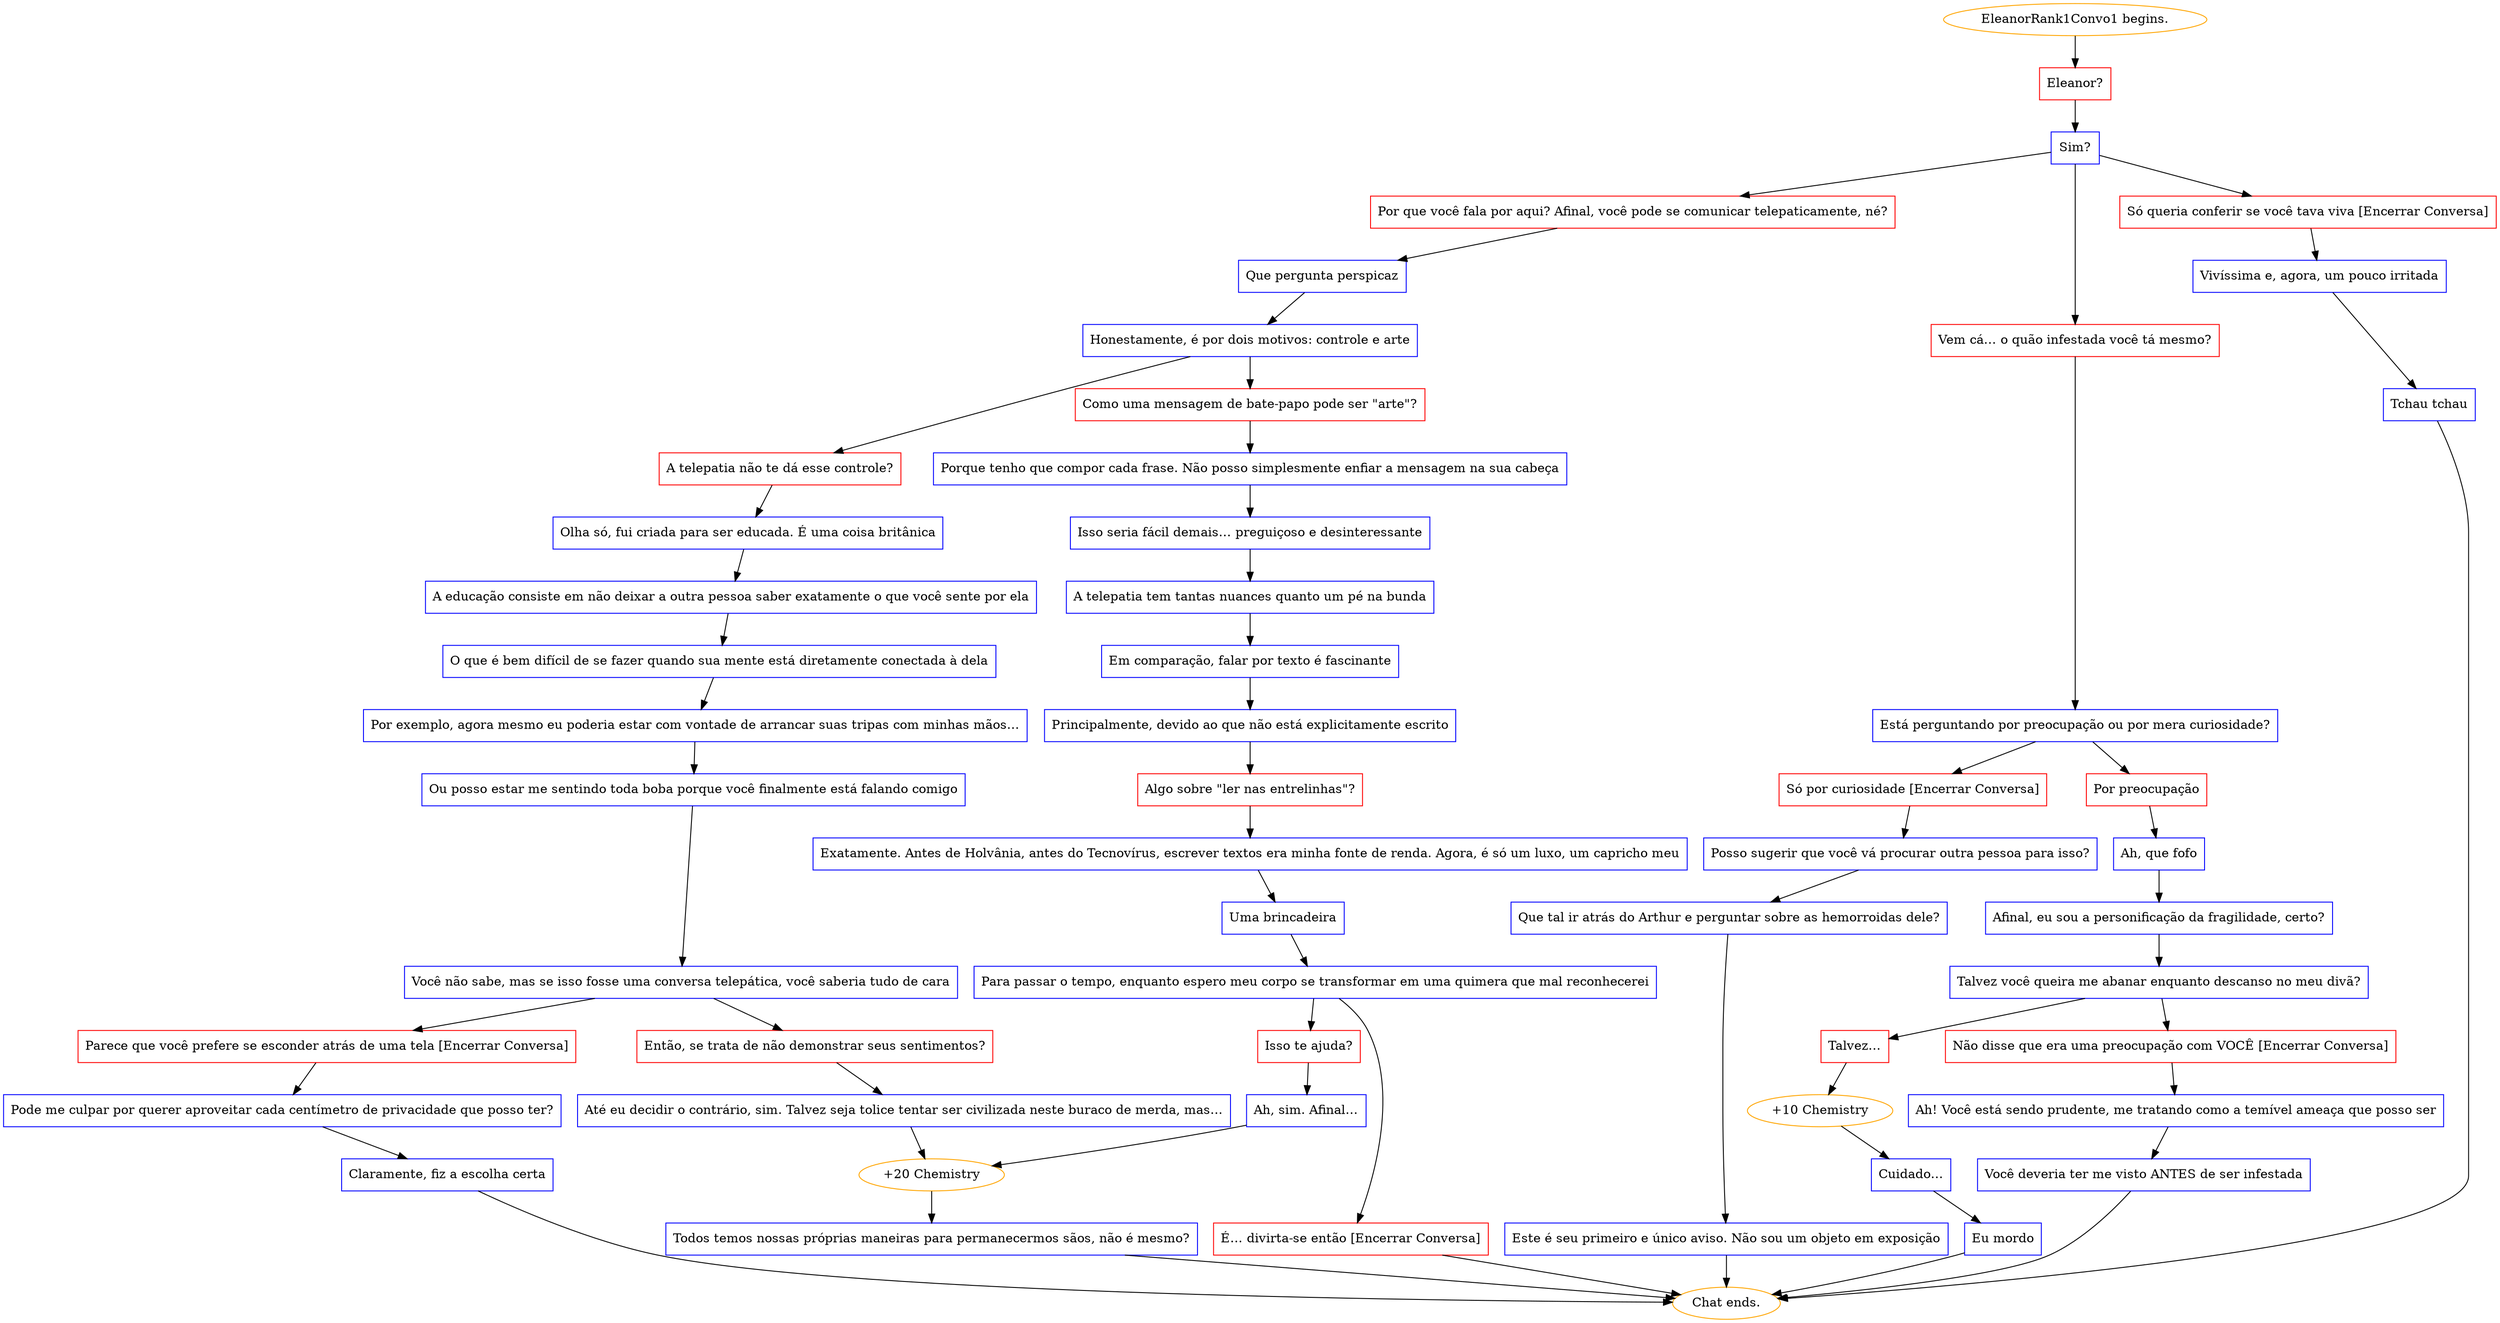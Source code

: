 digraph {
	"EleanorRank1Convo1 begins." [color=orange];
		"EleanorRank1Convo1 begins." -> j3707081045;
	j3707081045 [label="Eleanor?",shape=box,color=red];
		j3707081045 -> j356665136;
	j356665136 [label="Sim?",shape=box,color=blue];
		j356665136 -> j3487141514;
		j356665136 -> j1666688066;
		j356665136 -> j3110840122;
	j3487141514 [label="Por que você fala por aqui? Afinal, você pode se comunicar telepaticamente, né?",shape=box,color=red];
		j3487141514 -> j3345765624;
	j1666688066 [label="Vem cá… o quão infestada você tá mesmo?",shape=box,color=red];
		j1666688066 -> j4179171983;
	j3110840122 [label="Só queria conferir se você tava viva [Encerrar Conversa]",shape=box,color=red];
		j3110840122 -> j3431126639;
	j3345765624 [label="Que pergunta perspicaz",shape=box,color=blue];
		j3345765624 -> j3605171529;
	j4179171983 [label="Está perguntando por preocupação ou por mera curiosidade?",shape=box,color=blue];
		j4179171983 -> j3657639756;
		j4179171983 -> j2990133382;
	j3431126639 [label="Vivíssima e, agora, um pouco irritada",shape=box,color=blue];
		j3431126639 -> j3920462107;
	j3605171529 [label="Honestamente, é por dois motivos: controle e arte",shape=box,color=blue];
		j3605171529 -> j2757708250;
		j3605171529 -> j108426763;
	j3657639756 [label="Por preocupação",shape=box,color=red];
		j3657639756 -> j4113940815;
	j2990133382 [label="Só por curiosidade [Encerrar Conversa]",shape=box,color=red];
		j2990133382 -> j3158630320;
	j3920462107 [label="Tchau tchau",shape=box,color=blue];
		j3920462107 -> "Chat ends.";
	j2757708250 [label="A telepatia não te dá esse controle?",shape=box,color=red];
		j2757708250 -> j1923633250;
	j108426763 [label="Como uma mensagem de bate-papo pode ser \"arte\"?",shape=box,color=red];
		j108426763 -> j3851343834;
	j4113940815 [label="Ah, que fofo",shape=box,color=blue];
		j4113940815 -> j4128377549;
	j3158630320 [label="Posso sugerir que você vá procurar outra pessoa para isso?",shape=box,color=blue];
		j3158630320 -> j4271658515;
	"Chat ends." [color=orange];
	j1923633250 [label="Olha só, fui criada para ser educada. É uma coisa britânica",shape=box,color=blue];
		j1923633250 -> j1591664690;
	j3851343834 [label="Porque tenho que compor cada frase. Não posso simplesmente enfiar a mensagem na sua cabeça",shape=box,color=blue];
		j3851343834 -> j921386659;
	j4128377549 [label="Afinal, eu sou a personificação da fragilidade, certo?",shape=box,color=blue];
		j4128377549 -> j104668232;
	j4271658515 [label="Que tal ir atrás do Arthur e perguntar sobre as hemorroidas dele?",shape=box,color=blue];
		j4271658515 -> j2106676861;
	j1591664690 [label="A educação consiste em não deixar a outra pessoa saber exatamente o que você sente por ela",shape=box,color=blue];
		j1591664690 -> j4212154982;
	j921386659 [label="Isso seria fácil demais… preguiçoso e desinteressante",shape=box,color=blue];
		j921386659 -> j273197725;
	j104668232 [label="Talvez você queira me abanar enquanto descanso no meu divã?",shape=box,color=blue];
		j104668232 -> j3419334011;
		j104668232 -> j365180509;
	j2106676861 [label="Este é seu primeiro e único aviso. Não sou um objeto em exposição",shape=box,color=blue];
		j2106676861 -> "Chat ends.";
	j4212154982 [label="O que é bem difícil de se fazer quando sua mente está diretamente conectada à dela",shape=box,color=blue];
		j4212154982 -> j2408011460;
	j273197725 [label="A telepatia tem tantas nuances quanto um pé na bunda",shape=box,color=blue];
		j273197725 -> j1827477369;
	j3419334011 [label="Talvez…",shape=box,color=red];
		j3419334011 -> j2510158567;
	j365180509 [label="Não disse que era uma preocupação com VOCÊ [Encerrar Conversa]",shape=box,color=red];
		j365180509 -> j3782681833;
	j2408011460 [label="Por exemplo, agora mesmo eu poderia estar com vontade de arrancar suas tripas com minhas mãos…",shape=box,color=blue];
		j2408011460 -> j496033725;
	j1827477369 [label="Em comparação, falar por texto é fascinante",shape=box,color=blue];
		j1827477369 -> j1374977282;
	j2510158567 [label="+10 Chemistry",color=orange];
		j2510158567 -> j3195014963;
	j3782681833 [label="Ah! Você está sendo prudente, me tratando como a temível ameaça que posso ser",shape=box,color=blue];
		j3782681833 -> j2906953750;
	j496033725 [label="Ou posso estar me sentindo toda boba porque você finalmente está falando comigo",shape=box,color=blue];
		j496033725 -> j19480219;
	j1374977282 [label="Principalmente, devido ao que não está explicitamente escrito",shape=box,color=blue];
		j1374977282 -> j752932679;
	j3195014963 [label="Cuidado…",shape=box,color=blue];
		j3195014963 -> j3416075102;
	j2906953750 [label="Você deveria ter me visto ANTES de ser infestada",shape=box,color=blue];
		j2906953750 -> "Chat ends.";
	j19480219 [label="Você não sabe, mas se isso fosse uma conversa telepática, você saberia tudo de cara",shape=box,color=blue];
		j19480219 -> j2492527598;
		j19480219 -> j426458984;
	j752932679 [label="Algo sobre \"ler nas entrelinhas\"?",shape=box,color=red];
		j752932679 -> j3608061270;
	j3416075102 [label="Eu mordo",shape=box,color=blue];
		j3416075102 -> "Chat ends.";
	j2492527598 [label="Então, se trata de não demonstrar seus sentimentos?",shape=box,color=red];
		j2492527598 -> j516319452;
	j426458984 [label="Parece que você prefere se esconder atrás de uma tela [Encerrar Conversa]",shape=box,color=red];
		j426458984 -> j702028028;
	j3608061270 [label="Exatamente. Antes de Holvânia, antes do Tecnovírus, escrever textos era minha fonte de renda. Agora, é só um luxo, um capricho meu",shape=box,color=blue];
		j3608061270 -> j248898274;
	j516319452 [label="Até eu decidir o contrário, sim. Talvez seja tolice tentar ser civilizada neste buraco de merda, mas…",shape=box,color=blue];
		j516319452 -> j1288289073;
	j702028028 [label="Pode me culpar por querer aproveitar cada centímetro de privacidade que posso ter?",shape=box,color=blue];
		j702028028 -> j69427914;
	j248898274 [label="Uma brincadeira",shape=box,color=blue];
		j248898274 -> j3896402465;
	j1288289073 [label="+20 Chemistry",color=orange];
		j1288289073 -> j4126939538;
	j69427914 [label="Claramente, fiz a escolha certa",shape=box,color=blue];
		j69427914 -> "Chat ends.";
	j3896402465 [label="Para passar o tempo, enquanto espero meu corpo se transformar em uma quimera que mal reconhecerei",shape=box,color=blue];
		j3896402465 -> j1835588359;
		j3896402465 -> j676763526;
	j4126939538 [label="Todos temos nossas próprias maneiras para permanecermos sãos, não é mesmo?",shape=box,color=blue];
		j4126939538 -> "Chat ends.";
	j1835588359 [label="Isso te ajuda?",shape=box,color=red];
		j1835588359 -> j1508238944;
	j676763526 [label="É… divirta-se então [Encerrar Conversa]",shape=box,color=red];
		j676763526 -> "Chat ends.";
	j1508238944 [label="Ah, sim. Afinal…",shape=box,color=blue];
		j1508238944 -> j1288289073;
}
